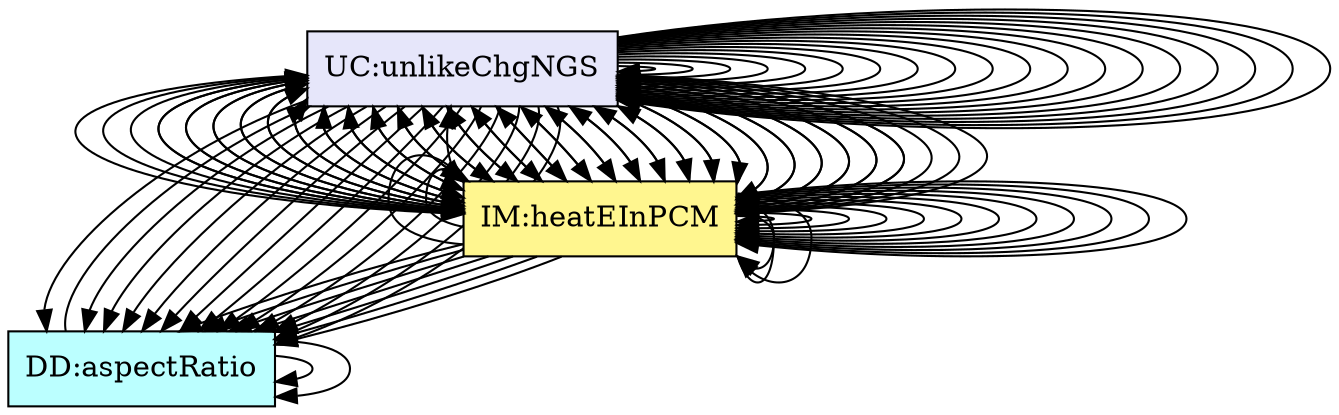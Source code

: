 digraph allvsall {
	instance:assumpCTNOD -> instance:assumpSITWP;
	dataDefn:wVol -> instance:assumpVCN;
	dataDefn:wVol -> dataDefn:tankVol;
	dataDefn:meltFrac -> dataDefn:htFusion;
	theory:consThermECS -> instance:assumpTEO;
	theory:sensHeat -> theory:latentHtETM;
	theory:latentHtETM -> dataDefn:meltFrac;
	theory:nwtnCoolingTM -> instance:assumpHTCC;
	theory:rocTempSimpRC -> instance:assumpCWTAT;
	theory:rocTempSimpRC -> instance:assumpTPCAV;
	theory:rocTempSimpRC -> instance:assumpDWPCoV;
	theory:rocTempSimpRC -> instance:assumpSHECov;
	theory:rocTempSimpRC -> theory:consThermECS;
	theory:rocTempSimpRC -> theory:rocTempSimpRC;
	theory:htFluxC -> instance:assumpLCCCW;
	theory:htFluxC -> instance:assumpTHCCoT;
	theory:htFluxC -> theory:nwtnCoolingTM;
	theory:htFluxP -> instance:assumpLCCWP;
	theory:htFluxP -> theory:nwtnCoolingTM;
	theory:eBalanceOnWtrRC -> instance:assumpCWTAT;
	theory:eBalanceOnWtrRC -> instance:assumpTPCAV;
	theory:eBalanceOnWtrRC -> instance:assumpTHCCoL;
	theory:eBalanceOnWtrRC -> instance:assumpCTNOD;
	theory:eBalanceOnWtrRC -> instance:assumpSITWP;
	theory:eBalanceOnWtrRC -> instance:assumpWAL;
	theory:eBalanceOnWtrRC -> instance:assumpPIT;
	theory:eBalanceOnWtrRC -> instance:assumpNIHGBWP;
	theory:eBalanceOnWtrRC -> instance:assumpAPT;
	theory:eBalanceOnWtrRC -> dataDefn:tauW;
	theory:eBalanceOnWtrRC -> dataDefn:eta;
	theory:eBalanceOnWtrRC -> theory:rocTempSimpRC;
	theory:eBalanceOnWtrRC -> theory:htFluxC;
	theory:eBalanceOnWtrRC -> theory:htFluxP;
	theory:eBalanceOnWtrRC -> theory:eBalanceOnWtrRC;
	theory:eBalanceOnWtrRC -> theory:eBalanceOnPCMRC;
	theory:eBalanceOnPCMRC -> instance:assumpCWTAT;
	theory:eBalanceOnPCMRC -> instance:assumpTPCAV;
	theory:eBalanceOnPCMRC -> instance:assumpSITWP;
	theory:eBalanceOnPCMRC -> instance:assumpPIS;
	theory:eBalanceOnPCMRC -> instance:assumpNIHGBWP;
	theory:eBalanceOnPCMRC -> instance:assumpVCMPN;
	theory:eBalanceOnPCMRC -> instance:assumpNGSP;
	theory:eBalanceOnPCMRC -> dataDefn:tauSP;
	theory:eBalanceOnPCMRC -> dataDefn:tauLP;
	theory:eBalanceOnPCMRC -> dataDefn:meltFrac;
	theory:eBalanceOnPCMRC -> theory:rocTempSimpRC;
	theory:eBalanceOnPCMRC -> theory:htFluxP;
	theory:eBalanceOnPCMRC -> theory:eBalanceOnWtrRC;
	theory:eBalanceOnPCMRC -> theory:heatEInPCMRC;
	theory:heatEInWtrIM -> instance:assumpWAL;
	theory:heatEInWtrIM -> instance:assumpAPT;
	theory:heatEInWtrIM -> theory:sensHeat;
	theory:heatEInPCMRC -> instance:assumpPIS;
	theory:heatEInPCMRC -> instance:assumpNGSP;
	theory:heatEInPCMRC -> dataDefn:htFusion;
	theory:heatEInPCMRC -> theory:sensHeat;
	theory:heatEInPCMRC -> theory:latentHtETM;
	instance:findMass -> dataDefn:wMass;
	instance:findMass -> dataDefn:wVol;
	instance:findMass -> dataDefn:tankVol;
	instance:findMass -> theory:eBalanceOnWtrRC;
	instance:findMass -> theory:eBalanceOnPCMRC;
	instance:findMass -> theory:heatEInWtrIM;
	instance:findMass -> theory:heatEInPCMRC;
	instance:findMass -> instance:inputValues;
	instance:outputInputDerivVals -> dataDefn:tauW;
	instance:outputInputDerivVals -> dataDefn:eta;
	instance:outputInputDerivVals -> dataDefn:tauSP;
	instance:outputInputDerivVals -> dataDefn:tauLP;
	instance:outputInputDerivVals -> instance:findMass;
	instance:outputInputDerivVals -> instance:inputValues;
	instance:outputInputDerivVals -> instance:findMass;
	instance:calcValues -> theory:eBalanceOnWtrRC;
	instance:calcValues -> theory:eBalanceOnPCMRC;
	instance:calcValues -> theory:heatEInWtrIM;
	instance:calcValues -> theory:heatEInPCMRC;
	instance:calcPCMMeltBegin -> theory:eBalanceOnPCMRC;
	instance:calcPCMMeltEnd -> theory:eBalanceOnPCMRC;
	instance:outputValues -> theory:eBalanceOnWtrRC;
	instance:outputValues -> theory:eBalanceOnPCMRC;
	instance:outputValues -> theory:heatEInWtrIM;
	instance:outputValues -> theory:heatEInPCMRC;
	instance:findMass -> dataDefn:wMass;
	instance:findMass -> dataDefn:wVol;
	instance:findMass -> dataDefn:tankVol;
	instance:findMass -> theory:eBalanceOnWtrRC;
	instance:findMass -> theory:eBalanceOnPCMRC;
	instance:findMass -> theory:heatEInWtrIM;
	instance:findMass -> theory:heatEInPCMRC;
	instance:findMass -> instance:inputValues;
	instance:outputInputDerivVals -> dataDefn:tauW;
	instance:outputInputDerivVals -> dataDefn:eta;
	instance:outputInputDerivVals -> dataDefn:tauSP;
	instance:outputInputDerivVals -> dataDefn:tauLP;
	instance:outputInputDerivVals -> instance:findMass;
	instance:outputInputDerivVals -> instance:inputValues;
	instance:outputInputDerivVals -> instance:findMass;
	instance:calcValues -> theory:eBalanceOnWtrRC;
	instance:calcValues -> theory:eBalanceOnPCMRC;
	instance:calcValues -> theory:heatEInWtrIM;
	instance:calcValues -> theory:heatEInPCMRC;
	instance:calcPCMMeltBegin -> theory:eBalanceOnPCMRC;
	instance:calcPCMMeltEnd -> theory:eBalanceOnPCMRC;
	instance:outputValues -> theory:eBalanceOnWtrRC;
	instance:outputValues -> theory:eBalanceOnPCMRC;
	instance:outputValues -> theory:heatEInWtrIM;
	instance:outputValues -> theory:heatEInPCMRC;
	instance:likeChgUTP -> instance:assumpTPCAV;
	instance:likeChgTCVOD -> instance:assumpTHCCoT;
	instance:likeChgTCVOL -> instance:assumpTHCCoL;
	instance:likeChgDT -> instance:assumpCTNOD;
	instance:likeChgDITPW -> instance:assumpSITWP;
	instance:likeChgTLH -> instance:assumpPIT;
	instance:unlikeChgWPFS -> instance:assumpWAL;
	instance:unlikeChgWPFS -> instance:assumpNGSP;
	instance:unlikeChgNIHG -> instance:assumpNIHGBWP;
	instance:unlikeChgNIHG -> theory:eBalanceOnWtrRC;
	instance:unlikeChgNIHG -> theory:eBalanceOnPCMRC;
	instance:unlikeChgNGS -> instance:assumpNGSP;
	instance:unlikeChgNGS -> theory:eBalanceOnPCMRC;
	instance:unlikeChgNGS -> theory:heatEInPCMRC;


	instance:assumpTEO	[shape=box, color=black, style=filled, fillcolor=mistyrose, label="A:assumpTEO"];
	instance:assumpHTCC	[shape=box, color=black, style=filled, fillcolor=mistyrose, label="A:assumpHTCC"];
	instance:assumpCWTAT	[shape=box, color=black, style=filled, fillcolor=mistyrose, label="A:assumpCWTAT"];
	instance:assumpTPCAV	[shape=box, color=black, style=filled, fillcolor=mistyrose, label="A:assumpTPCAV"];
	instance:assumpDWPCoV	[shape=box, color=black, style=filled, fillcolor=mistyrose, label="A:assumpDWPCoV"];
	instance:assumpSHECov	[shape=box, color=black, style=filled, fillcolor=mistyrose, label="A:assumpSHECov"];
	instance:assumpLCCCW	[shape=box, color=black, style=filled, fillcolor=mistyrose, label="A:assumpLCCCW"];
	instance:assumpTHCCoT	[shape=box, color=black, style=filled, fillcolor=mistyrose, label="A:assumpTHCCoT"];
	instance:assumpTHCCoL	[shape=box, color=black, style=filled, fillcolor=mistyrose, label="A:assumpTHCCoL"];
	instance:assumpLCCWP	[shape=box, color=black, style=filled, fillcolor=mistyrose, label="A:assumpLCCWP"];
	instance:assumpCTNOD	[shape=box, color=black, style=filled, fillcolor=mistyrose, label="A:assumpCTNOD"];
	instance:assumpSITWP	[shape=box, color=black, style=filled, fillcolor=mistyrose, label="A:assumpSITWP"];
	instance:assumpPIS	[shape=box, color=black, style=filled, fillcolor=mistyrose, label="A:assumpPIS"];
	instance:assumpWAL	[shape=box, color=black, style=filled, fillcolor=mistyrose, label="A:assumpWAL"];
	instance:assumpPIT	[shape=box, color=black, style=filled, fillcolor=mistyrose, label="A:assumpPIT"];
	instance:assumpNIHGBWP	[shape=box, color=black, style=filled, fillcolor=mistyrose, label="A:assumpNIHGBWP"];
	instance:assumpVCMPN	[shape=box, color=black, style=filled, fillcolor=mistyrose, label="A:assumpVCMPN"];
	instance:assumpNGSP	[shape=box, color=black, style=filled, fillcolor=mistyrose, label="A:assumpNGSP"];
	instance:assumpAPT	[shape=box, color=black, style=filled, fillcolor=mistyrose, label="A:assumpAPT"];
	instance:assumpVCN	[shape=box, color=black, style=filled, fillcolor=mistyrose, label="A:assumpVCN"];

	subgraph A {
	rank="same"
	{instance:assumpTEO, instance:assumpHTCC, instance:assumpCWTAT, instance:assumpTPCAV, instance:assumpDWPCoV, instance:assumpSHECov, instance:assumpLCCCW, instance:assumpTHCCoT, instance:assumpTHCCoL, instance:assumpLCCWP, instance:assumpCTNOD, instance:assumpSITWP, instance:assumpPIS, instance:assumpWAL, instance:assumpPIT, instance:assumpNIHGBWP, instance:assumpVCMPN, instance:assumpNGSP, instance:assumpAPT, instance:assumpVCN}
	}

	dataDefn:wMass	[shape=box, color=black, style=filled, fillcolor=paleturquoise1, label="DD:waterMass"];
	dataDefn:wVol	[shape=box, color=black, style=filled, fillcolor=paleturquoise1, label="DD:waterVolume.pcm"];
	dataDefn:tankVol	[shape=box, color=black, style=filled, fillcolor=paleturquoise1, label="DD:tankVolume"];
	dataDefn:tauW	[shape=box, color=black, style=filled, fillcolor=paleturquoise1, label="DD:balanceDecayRate"];
	dataDefn:eta	[shape=box, color=black, style=filled, fillcolor=paleturquoise1, label="DD:balanceDecayTime"];
	dataDefn:tauSP	[shape=box, color=black, style=filled, fillcolor=paleturquoise1, label="DD:balanceSolidPCM"];
	dataDefn:tauLP	[shape=box, color=black, style=filled, fillcolor=paleturquoise1, label="DD:balanceLiquidPCM"];
	dataDefn:htFusion	[shape=box, color=black, style=filled, fillcolor=paleturquoise1, label="DD:htFusion"];
	dataDefn:meltFrac	[shape=box, color=black, style=filled, fillcolor=paleturquoise1, label="DD:meltFrac"];
	dataDefn:aspectRatio	[shape=box, color=black, style=filled, fillcolor=paleturquoise1, label="DD:aspectRatio"];

	subgraph DD {
	rank="same"
	{dataDefn:wMass, dataDefn:wVol, dataDefn:tankVol, dataDefn:tauW, dataDefn:eta, dataDefn:tauSP, dataDefn:tauLP, dataDefn:htFusion, dataDefn:meltFrac, dataDefn:aspectRatio}
	}

	theory:consThermECS	[shape=box, color=black, style=filled, fillcolor=pink, label="TM:consThermE"];
	theory:sensHeat	[shape=box, color=black, style=filled, fillcolor=pink, label="TM:sensHtE"];
	theory:latentHtETM	[shape=box, color=black, style=filled, fillcolor=pink, label="TM:latentHtE"];
	theory:nwtnCoolingTM	[shape=box, color=black, style=filled, fillcolor=pink, label="TM:nwtnCooling"];

	subgraph TM {
	rank="same"
	{theory:consThermECS, theory:sensHeat, theory:latentHtETM, theory:nwtnCoolingTM}
	}

	theory:rocTempSimpRC	[shape=box, color=black, style=filled, fillcolor=palegreen, label="GD:rocTempSimp"];
	theory:htFluxC	[shape=box, color=black, style=filled, fillcolor=palegreen, label="GD:htFluxWaterFromCoil"];
	theory:htFluxP	[shape=box, color=black, style=filled, fillcolor=palegreen, label="GD:htFluxPCMFromWater"];

	subgraph GD {
	rank="same"
	{theory:rocTempSimpRC, theory:htFluxC, theory:htFluxP}
	}

	theory:eBalanceOnWtrRC	[shape=box, color=black, style=filled, fillcolor=khaki1, label="IM:eBalanceOnWtr"];
	theory:eBalanceOnPCMRC	[shape=box, color=black, style=filled, fillcolor=khaki1, label="IM:eBalanceOnPCM"];
	theory:heatEInWtrIM	[shape=box, color=black, style=filled, fillcolor=khaki1, label="IM:heatEInWtr"];
	theory:heatEInPCMRC	[shape=box, color=black, style=filled, fillcolor=khaki1, label="IM:heatEInPCM"];

	subgraph IM {
	rank="same"
	{theory:eBalanceOnWtrRC, theory:eBalanceOnPCMRC, theory:heatEInWtrIM, theory:heatEInPCMRC}
	}

	instance:findMass	[shape=box, color=black, style=filled, fillcolor=ivory, label="FR:findMass"];
	instance:checkWithPhysConsts	[shape=box, color=black, style=filled, fillcolor=ivory, label="FR:checkWithPhysConsts"];
	instance:outputInputDerivVals	[shape=box, color=black, style=filled, fillcolor=ivory, label="FR:outputInputDerivVals"];
	instance:calcValues	[shape=box, color=black, style=filled, fillcolor=ivory, label="FR:calcValues"];
	instance:verifyEnergyOutput	[shape=box, color=black, style=filled, fillcolor=ivory, label="FR:verifyEnergyOutput"];
	instance:calcPCMMeltBegin	[shape=box, color=black, style=filled, fillcolor=ivory, label="FR:calcPCMMeltBegin"];
	instance:calcPCMMeltEnd	[shape=box, color=black, style=filled, fillcolor=ivory, label="FR:calcPCMMeltEnd"];
	instance:outputValues	[shape=box, color=black, style=filled, fillcolor=ivory, label="FR:outputValues"];
	instance:correct	[shape=box, color=black, style=filled, fillcolor=ivory, label="NFR:correct"];
	instance:verifiable	[shape=box, color=black, style=filled, fillcolor=ivory, label="NFR:verifiable"];
	instance:understandable	[shape=box, color=black, style=filled, fillcolor=ivory, label="NFR:understandable"];
	instance:reusable	[shape=box, color=black, style=filled, fillcolor=ivory, label="NFR:reusable"];
	instance:maintainable	[shape=box, color=black, style=filled, fillcolor=ivory, label="NFR:maintainable"];
	instance:inputValues	[shape=box, color=black, style=filled, fillcolor=ivory, label="FR:inputValues"];
	instance:findMass	[shape=box, color=black, style=filled, fillcolor=ivory, label="FR:findMass"];
	instance:checkWithPhysConsts	[shape=box, color=black, style=filled, fillcolor=ivory, label="FR:checkWithPhysConsts"];
	instance:outputInputDerivVals	[shape=box, color=black, style=filled, fillcolor=ivory, label="FR:outputInputDerivVals"];
	instance:calcValues	[shape=box, color=black, style=filled, fillcolor=ivory, label="FR:calcValues"];
	instance:verifyEnergyOutput	[shape=box, color=black, style=filled, fillcolor=ivory, label="FR:verifyEnergyOutput"];
	instance:calcPCMMeltBegin	[shape=box, color=black, style=filled, fillcolor=ivory, label="FR:calcPCMMeltBegin"];
	instance:calcPCMMeltEnd	[shape=box, color=black, style=filled, fillcolor=ivory, label="FR:calcPCMMeltEnd"];
	instance:outputValues	[shape=box, color=black, style=filled, fillcolor=ivory, label="FR:outputValues"];

	subgraph FR {
	rank="same"
	{instance:findMass, instance:checkWithPhysConsts, instance:outputInputDerivVals, instance:calcValues, instance:verifyEnergyOutput, instance:calcPCMMeltBegin, instance:calcPCMMeltEnd, instance:outputValues, instance:correct, instance:verifiable, instance:understandable, instance:reusable, instance:maintainable, instance:inputValues, instance:findMass, instance:checkWithPhysConsts, instance:outputInputDerivVals, instance:calcValues, instance:verifyEnergyOutput, instance:calcPCMMeltBegin, instance:calcPCMMeltEnd, instance:outputValues}
	}

	instance:waterTempGS	[shape=box, color=black, style=filled, fillcolor=darkgoldenrod1, label="GS:waterTempGS"];
	instance:pcmTempGS	[shape=box, color=black, style=filled, fillcolor=darkgoldenrod1, label="GS:pcmTempGS"];
	instance:waterEnergyGS	[shape=box, color=black, style=filled, fillcolor=darkgoldenrod1, label="GS:waterEnergyGS"];
	instance:pcmEnergyGS	[shape=box, color=black, style=filled, fillcolor=darkgoldenrod1, label="GS:pcmEnergyGS"];

	subgraph GS {
	rank="same"
	{instance:waterTempGS, instance:pcmTempGS, instance:waterEnergyGS, instance:pcmEnergyGS}
	}

	instance:likeChgUTP	[shape=box, color=black, style=filled, fillcolor=lavender, label="LC:likeChgUTP"];
	instance:likeChgTCVOD	[shape=box, color=black, style=filled, fillcolor=lavender, label="LC:likeChgTCVOD"];
	instance:likeChgTCVOL	[shape=box, color=black, style=filled, fillcolor=lavender, label="LC:likeChgTCVOL"];
	instance:likeChgDT	[shape=box, color=black, style=filled, fillcolor=lavender, label="LC:likeChgDT"];
	instance:likeChgDITPW	[shape=box, color=black, style=filled, fillcolor=lavender, label="LC:likeChgDITPW"];
	instance:likeChgTLH	[shape=box, color=black, style=filled, fillcolor=lavender, label="LC:likeChgTLH"];
	instance:unlikeChgWPFS	[shape=box, color=black, style=filled, fillcolor=lavender, label="UC:unlikeChgWPFS"];
	instance:unlikeChgNIHG	[shape=box, color=black, style=filled, fillcolor=lavender, label="UC:unlikeChgNIHG"];
	instance:unlikeChgNGS	[shape=box, color=black, style=filled, fillcolor=lavender, label="UC:unlikeChgNGS"];

	subgraph LC {
	rank="same"
	{instance:likeChgUTP, instance:likeChgTCVOD, instance:likeChgTCVOL, instance:likeChgDT, instance:likeChgDITPW, instance:likeChgTLH, instance:unlikeChgWPFS, instance:unlikeChgNIHG, instance:unlikeChgNGS}
	}

}
